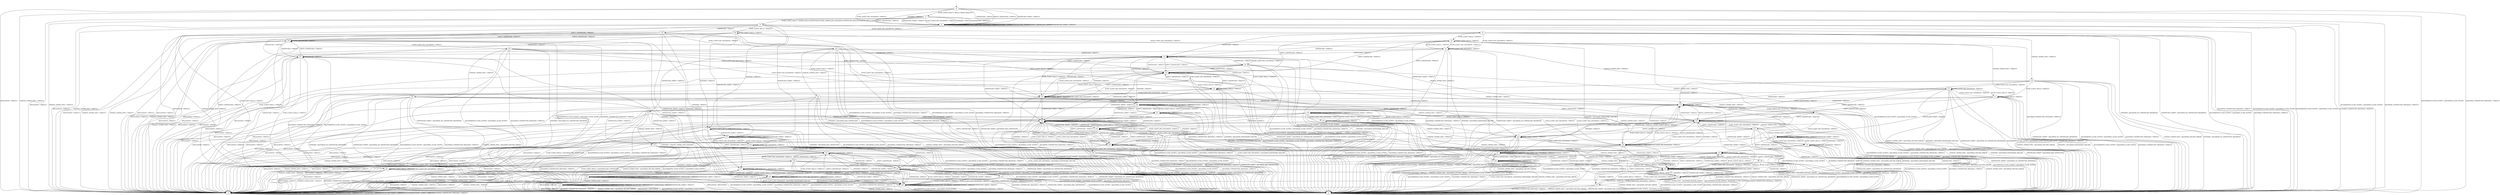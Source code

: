 digraph h9 {
s0 [label="s0"];
s1 [label="s1"];
s2 [label="s2"];
s3 [label="s3"];
s4 [label="s4"];
s5 [label="s5"];
s6 [label="s6"];
s7 [label="s7"];
s18 [label="s18"];
s19 [label="s19"];
s38 [label="s38"];
s59 [label="s59"];
s8 [label="s8"];
s9 [label="s9"];
s10 [label="s10"];
s15 [label="s15"];
s17 [label="s17"];
s20 [label="s20"];
s26 [label="s26"];
s27 [label="s27"];
s28 [label="s28"];
s29 [label="s29"];
s41 [label="s41"];
s42 [label="s42"];
s61 [label="s61"];
s11 [label="s11"];
s12 [label="s12"];
s13 [label="s13"];
s16 [label="s16"];
s21 [label="s21"];
s24 [label="s24"];
s30 [label="s30"];
s32 [label="s32"];
s33 [label="s33"];
s34 [label="s34"];
s39 [label="s39"];
s45 [label="s45"];
s46 [label="s46"];
s48 [label="s48"];
s49 [label="s49"];
s52 [label="s52"];
s64 [label="s64"];
s14 [label="s14"];
s22 [label="s22"];
s25 [label="s25"];
s31 [label="s31"];
s35 [label="s35"];
s36 [label="s36"];
s40 [label="s40"];
s43 [label="s43"];
s47 [label="s47"];
s51 [label="s51"];
s53 [label="s53"];
s54 [label="s54"];
s60 [label="s60"];
s23 [label="s23"];
s37 [label="s37"];
s44 [label="s44"];
s50 [label="s50"];
s55 [label="s55"];
s56 [label="s56"];
s62 [label="s62"];
s63 [label="s63"];
s57 [label="s57"];
s58 [label="s58"];
s0 -> s1 [label="ECDH_CLIENT_HELLO / HELLO_VERIFY_REQUEST+"];
s0 -> s2 [label="ECDH_CLIENT_KEY_EXCHANGE / TIMEOUT"];
s0 -> s3 [label="CHANGE_CIPHER_SPEC / TIMEOUT"];
s0 -> s2 [label="FINISHED / TIMEOUT"];
s0 -> s3 [label="APPLICATION / TIMEOUT"];
s0 -> s2 [label="CERTIFICATE / TIMEOUT"];
s0 -> s2 [label="EMPTY_CERTIFICATE / TIMEOUT"];
s0 -> s2 [label="CERTIFICATE_VERIFY / TIMEOUT"];
s0 -> s4 [label="Alert(WARNING,CLOSE_NOTIFY) / Alert(FATAL,CLOSE_NOTIFY)"];
s0 -> s4 [label="Alert(FATAL,UNEXPECTED_MESSAGE) / TIMEOUT"];
s1 -> s5 [label="ECDH_CLIENT_HELLO / SERVER_HELLO,CERTIFICATE,ECDHE_SERVER_KEY_EXCHANGE,CERTIFICATE_REQUEST,SERVER_HELLO_DONE"];
s1 -> s2 [label="ECDH_CLIENT_KEY_EXCHANGE / TIMEOUT"];
s1 -> s3 [label="CHANGE_CIPHER_SPEC / TIMEOUT"];
s1 -> s2 [label="FINISHED / TIMEOUT"];
s1 -> s3 [label="APPLICATION / TIMEOUT"];
s1 -> s2 [label="CERTIFICATE / TIMEOUT"];
s1 -> s2 [label="EMPTY_CERTIFICATE / TIMEOUT"];
s1 -> s2 [label="CERTIFICATE_VERIFY / TIMEOUT"];
s1 -> s4 [label="Alert(WARNING,CLOSE_NOTIFY) / Alert(FATAL,CLOSE_NOTIFY)"];
s1 -> s4 [label="Alert(FATAL,UNEXPECTED_MESSAGE) / TIMEOUT"];
s2 -> s2 [label="ECDH_CLIENT_HELLO / TIMEOUT"];
s2 -> s2 [label="ECDH_CLIENT_KEY_EXCHANGE / TIMEOUT"];
s2 -> s3 [label="CHANGE_CIPHER_SPEC / TIMEOUT"];
s2 -> s2 [label="FINISHED / TIMEOUT"];
s2 -> s3 [label="APPLICATION / TIMEOUT"];
s2 -> s2 [label="CERTIFICATE / TIMEOUT"];
s2 -> s2 [label="EMPTY_CERTIFICATE / TIMEOUT"];
s2 -> s2 [label="CERTIFICATE_VERIFY / TIMEOUT"];
s2 -> s4 [label="Alert(WARNING,CLOSE_NOTIFY) / Alert(FATAL,CLOSE_NOTIFY)"];
s2 -> s4 [label="Alert(FATAL,UNEXPECTED_MESSAGE) / TIMEOUT"];
s3 -> s3 [label="ECDH_CLIENT_HELLO / TIMEOUT"];
s3 -> s3 [label="ECDH_CLIENT_KEY_EXCHANGE / TIMEOUT"];
s3 -> s3 [label="CHANGE_CIPHER_SPEC / TIMEOUT"];
s3 -> s3 [label="FINISHED / TIMEOUT"];
s3 -> s3 [label="APPLICATION / TIMEOUT"];
s3 -> s3 [label="CERTIFICATE / TIMEOUT"];
s3 -> s3 [label="EMPTY_CERTIFICATE / TIMEOUT"];
s3 -> s3 [label="CERTIFICATE_VERIFY / TIMEOUT"];
s3 -> s3 [label="Alert(WARNING,CLOSE_NOTIFY) / TIMEOUT"];
s3 -> s3 [label="Alert(FATAL,UNEXPECTED_MESSAGE) / TIMEOUT"];
s4 -> s4 [label="ECDH_CLIENT_HELLO / SOCKET_CLOSED"];
s4 -> s4 [label="ECDH_CLIENT_KEY_EXCHANGE / SOCKET_CLOSED"];
s4 -> s4 [label="CHANGE_CIPHER_SPEC / SOCKET_CLOSED"];
s4 -> s4 [label="FINISHED / SOCKET_CLOSED"];
s4 -> s4 [label="APPLICATION / SOCKET_CLOSED"];
s4 -> s4 [label="CERTIFICATE / SOCKET_CLOSED"];
s4 -> s4 [label="EMPTY_CERTIFICATE / SOCKET_CLOSED"];
s4 -> s4 [label="CERTIFICATE_VERIFY / SOCKET_CLOSED"];
s4 -> s4 [label="Alert(WARNING,CLOSE_NOTIFY) / SOCKET_CLOSED"];
s4 -> s4 [label="Alert(FATAL,UNEXPECTED_MESSAGE) / SOCKET_CLOSED"];
s5 -> s59 [label="ECDH_CLIENT_HELLO / TIMEOUT"];
s5 -> s6 [label="ECDH_CLIENT_KEY_EXCHANGE / TIMEOUT"];
s5 -> s3 [label="CHANGE_CIPHER_SPEC / TIMEOUT"];
s5 -> s7 [label="FINISHED / TIMEOUT"];
s5 -> s3 [label="APPLICATION / TIMEOUT"];
s5 -> s18 [label="CERTIFICATE / TIMEOUT"];
s5 -> s38 [label="EMPTY_CERTIFICATE / TIMEOUT"];
s5 -> s19 [label="CERTIFICATE_VERIFY / TIMEOUT"];
s5 -> s4 [label="Alert(WARNING,CLOSE_NOTIFY) / Alert(FATAL,CLOSE_NOTIFY)"];
s5 -> s4 [label="Alert(FATAL,UNEXPECTED_MESSAGE) / TIMEOUT"];
s6 -> s8 [label="ECDH_CLIENT_HELLO / TIMEOUT"];
s6 -> s9 [label="ECDH_CLIENT_KEY_EXCHANGE / TIMEOUT"];
s6 -> s10 [label="CHANGE_CIPHER_SPEC / TIMEOUT"];
s6 -> s4 [label="FINISHED / Alert(FATAL,NO_CERTIFICATE_RESERVED)"];
s6 -> s3 [label="APPLICATION / TIMEOUT"];
s6 -> s15 [label="CERTIFICATE / TIMEOUT"];
s6 -> s20 [label="EMPTY_CERTIFICATE / TIMEOUT"];
s6 -> s4 [label="CERTIFICATE_VERIFY / Alert(FATAL,NO_CERTIFICATE_RESERVED)"];
s6 -> s4 [label="Alert(WARNING,CLOSE_NOTIFY) / Alert(FATAL,CLOSE_NOTIFY)"];
s6 -> s4 [label="Alert(FATAL,UNEXPECTED_MESSAGE) / TIMEOUT"];
s7 -> s7 [label="ECDH_CLIENT_HELLO / TIMEOUT"];
s7 -> s4 [label="ECDH_CLIENT_KEY_EXCHANGE / Alert(FATAL,HANDSHAKE_FAILURE)"];
s7 -> s3 [label="CHANGE_CIPHER_SPEC / TIMEOUT"];
s7 -> s7 [label="FINISHED / TIMEOUT"];
s7 -> s3 [label="APPLICATION / TIMEOUT"];
s7 -> s17 [label="CERTIFICATE / TIMEOUT"];
s7 -> s17 [label="EMPTY_CERTIFICATE / TIMEOUT"];
s7 -> s19 [label="CERTIFICATE_VERIFY / TIMEOUT"];
s7 -> s4 [label="Alert(WARNING,CLOSE_NOTIFY) / Alert(FATAL,CLOSE_NOTIFY)"];
s7 -> s4 [label="Alert(FATAL,UNEXPECTED_MESSAGE) / TIMEOUT"];
s18 -> s61 [label="ECDH_CLIENT_HELLO / TIMEOUT"];
s18 -> s26 [label="ECDH_CLIENT_KEY_EXCHANGE / TIMEOUT"];
s18 -> s3 [label="CHANGE_CIPHER_SPEC / TIMEOUT"];
s18 -> s49 [label="FINISHED / TIMEOUT"];
s18 -> s3 [label="APPLICATION / TIMEOUT"];
s18 -> s27 [label="CERTIFICATE / TIMEOUT"];
s18 -> s38 [label="EMPTY_CERTIFICATE / TIMEOUT"];
s18 -> s64 [label="CERTIFICATE_VERIFY / TIMEOUT"];
s18 -> s4 [label="Alert(WARNING,CLOSE_NOTIFY) / Alert(FATAL,CLOSE_NOTIFY)"];
s18 -> s4 [label="Alert(FATAL,UNEXPECTED_MESSAGE) / TIMEOUT"];
s19 -> s19 [label="ECDH_CLIENT_HELLO / TIMEOUT"];
s19 -> s28 [label="ECDH_CLIENT_KEY_EXCHANGE / TIMEOUT"];
s19 -> s3 [label="CHANGE_CIPHER_SPEC / TIMEOUT"];
s19 -> s19 [label="FINISHED / TIMEOUT"];
s19 -> s3 [label="APPLICATION / TIMEOUT"];
s19 -> s29 [label="CERTIFICATE / TIMEOUT"];
s19 -> s41 [label="EMPTY_CERTIFICATE / TIMEOUT"];
s19 -> s19 [label="CERTIFICATE_VERIFY / TIMEOUT"];
s19 -> s4 [label="Alert(WARNING,CLOSE_NOTIFY) / Alert(FATAL,CLOSE_NOTIFY)"];
s19 -> s4 [label="Alert(FATAL,UNEXPECTED_MESSAGE) / TIMEOUT"];
s38 -> s61 [label="ECDH_CLIENT_HELLO / TIMEOUT"];
s38 -> s42 [label="ECDH_CLIENT_KEY_EXCHANGE / TIMEOUT"];
s38 -> s3 [label="CHANGE_CIPHER_SPEC / TIMEOUT"];
s38 -> s49 [label="FINISHED / TIMEOUT"];
s38 -> s3 [label="APPLICATION / TIMEOUT"];
s38 -> s27 [label="CERTIFICATE / TIMEOUT"];
s38 -> s38 [label="EMPTY_CERTIFICATE / TIMEOUT"];
s38 -> s64 [label="CERTIFICATE_VERIFY / TIMEOUT"];
s38 -> s4 [label="Alert(WARNING,CLOSE_NOTIFY) / Alert(FATAL,CLOSE_NOTIFY)"];
s38 -> s4 [label="Alert(FATAL,UNEXPECTED_MESSAGE) / TIMEOUT"];
s59 -> s59 [label="ECDH_CLIENT_HELLO / TIMEOUT"];
s59 -> s9 [label="ECDH_CLIENT_KEY_EXCHANGE / TIMEOUT"];
s59 -> s3 [label="CHANGE_CIPHER_SPEC / TIMEOUT"];
s59 -> s7 [label="FINISHED / TIMEOUT"];
s59 -> s3 [label="APPLICATION / TIMEOUT"];
s59 -> s27 [label="CERTIFICATE / TIMEOUT"];
s59 -> s38 [label="EMPTY_CERTIFICATE / TIMEOUT"];
s59 -> s19 [label="CERTIFICATE_VERIFY / TIMEOUT"];
s59 -> s4 [label="Alert(WARNING,CLOSE_NOTIFY) / Alert(FATAL,CLOSE_NOTIFY)"];
s59 -> s4 [label="Alert(FATAL,UNEXPECTED_MESSAGE) / TIMEOUT"];
s8 -> s8 [label="ECDH_CLIENT_HELLO / TIMEOUT"];
s8 -> s9 [label="ECDH_CLIENT_KEY_EXCHANGE / TIMEOUT"];
s8 -> s11 [label="CHANGE_CIPHER_SPEC / TIMEOUT"];
s8 -> s4 [label="FINISHED / Alert(FATAL,HANDSHAKE_FAILURE)"];
s8 -> s3 [label="APPLICATION / TIMEOUT"];
s8 -> s15 [label="CERTIFICATE / TIMEOUT"];
s8 -> s20 [label="EMPTY_CERTIFICATE / TIMEOUT"];
s8 -> s39 [label="CERTIFICATE_VERIFY / TIMEOUT"];
s8 -> s4 [label="Alert(WARNING,CLOSE_NOTIFY) / Alert(FATAL,CLOSE_NOTIFY)"];
s8 -> s4 [label="Alert(FATAL,UNEXPECTED_MESSAGE) / TIMEOUT"];
s9 -> s8 [label="ECDH_CLIENT_HELLO / TIMEOUT"];
s9 -> s9 [label="ECDH_CLIENT_KEY_EXCHANGE / TIMEOUT"];
s9 -> s12 [label="CHANGE_CIPHER_SPEC / TIMEOUT"];
s9 -> s4 [label="FINISHED / Alert(FATAL,HANDSHAKE_FAILURE)"];
s9 -> s3 [label="APPLICATION / TIMEOUT"];
s9 -> s15 [label="CERTIFICATE / TIMEOUT"];
s9 -> s20 [label="EMPTY_CERTIFICATE / TIMEOUT"];
s9 -> s4 [label="CERTIFICATE_VERIFY / Alert(FATAL,NO_CERTIFICATE_RESERVED)"];
s9 -> s4 [label="Alert(WARNING,CLOSE_NOTIFY) / Alert(FATAL,CLOSE_NOTIFY)"];
s9 -> s4 [label="Alert(FATAL,UNEXPECTED_MESSAGE) / TIMEOUT"];
s10 -> s11 [label="ECDH_CLIENT_HELLO / TIMEOUT"];
s10 -> s12 [label="ECDH_CLIENT_KEY_EXCHANGE / TIMEOUT"];
s10 -> s4 [label="CHANGE_CIPHER_SPEC / Alert(FATAL,DECODE_ERROR)"];
s10 -> s4 [label="FINISHED / Alert(FATAL,NO_CERTIFICATE_RESERVED)"];
s10 -> s3 [label="APPLICATION / TIMEOUT"];
s10 -> s13 [label="CERTIFICATE / TIMEOUT"];
s10 -> s21 [label="EMPTY_CERTIFICATE / TIMEOUT"];
s10 -> s4 [label="CERTIFICATE_VERIFY / Alert(FATAL,NO_CERTIFICATE_RESERVED)"];
s10 -> s4 [label="Alert(WARNING,CLOSE_NOTIFY) / Alert(FATAL,CLOSE_NOTIFY)"];
s10 -> s4 [label="Alert(FATAL,UNEXPECTED_MESSAGE) / TIMEOUT"];
s15 -> s24 [label="ECDH_CLIENT_HELLO / TIMEOUT"];
s15 -> s16 [label="ECDH_CLIENT_KEY_EXCHANGE / TIMEOUT"];
s15 -> s13 [label="CHANGE_CIPHER_SPEC / TIMEOUT"];
s15 -> s48 [label="FINISHED / TIMEOUT"];
s15 -> s3 [label="APPLICATION / TIMEOUT"];
s15 -> s15 [label="CERTIFICATE / TIMEOUT"];
s15 -> s20 [label="EMPTY_CERTIFICATE / TIMEOUT"];
s15 -> s52 [label="CERTIFICATE_VERIFY / TIMEOUT"];
s15 -> s4 [label="Alert(WARNING,CLOSE_NOTIFY) / Alert(FATAL,CLOSE_NOTIFY)"];
s15 -> s4 [label="Alert(FATAL,UNEXPECTED_MESSAGE) / TIMEOUT"];
s17 -> s49 [label="ECDH_CLIENT_HELLO / TIMEOUT"];
s17 -> s4 [label="ECDH_CLIENT_KEY_EXCHANGE / Alert(FATAL,HANDSHAKE_FAILURE)"];
s17 -> s3 [label="CHANGE_CIPHER_SPEC / TIMEOUT"];
s17 -> s49 [label="FINISHED / TIMEOUT"];
s17 -> s3 [label="APPLICATION / TIMEOUT"];
s17 -> s17 [label="CERTIFICATE / TIMEOUT"];
s17 -> s17 [label="EMPTY_CERTIFICATE / TIMEOUT"];
s17 -> s64 [label="CERTIFICATE_VERIFY / TIMEOUT"];
s17 -> s4 [label="Alert(WARNING,CLOSE_NOTIFY) / Alert(FATAL,CLOSE_NOTIFY)"];
s17 -> s4 [label="Alert(FATAL,UNEXPECTED_MESSAGE) / TIMEOUT"];
s20 -> s24 [label="ECDH_CLIENT_HELLO / TIMEOUT"];
s20 -> s30 [label="ECDH_CLIENT_KEY_EXCHANGE / TIMEOUT"];
s20 -> s21 [label="CHANGE_CIPHER_SPEC / TIMEOUT"];
s20 -> s48 [label="FINISHED / TIMEOUT"];
s20 -> s3 [label="APPLICATION / TIMEOUT"];
s20 -> s15 [label="CERTIFICATE / TIMEOUT"];
s20 -> s20 [label="EMPTY_CERTIFICATE / TIMEOUT"];
s20 -> s52 [label="CERTIFICATE_VERIFY / TIMEOUT"];
s20 -> s4 [label="Alert(WARNING,CLOSE_NOTIFY) / Alert(FATAL,CLOSE_NOTIFY)"];
s20 -> s4 [label="Alert(FATAL,UNEXPECTED_MESSAGE) / TIMEOUT"];
s26 -> s25 [label="ECDH_CLIENT_HELLO / TIMEOUT"];
s26 -> s24 [label="ECDH_CLIENT_KEY_EXCHANGE / TIMEOUT"];
s26 -> s32 [label="CHANGE_CIPHER_SPEC / TIMEOUT"];
s26 -> s4 [label="FINISHED / Alert(FATAL,BAD_CERTIFICATE)"];
s26 -> s3 [label="APPLICATION / TIMEOUT"];
s26 -> s15 [label="CERTIFICATE / TIMEOUT"];
s26 -> s20 [label="EMPTY_CERTIFICATE / TIMEOUT"];
s26 -> s33 [label="CERTIFICATE_VERIFY / TIMEOUT"];
s26 -> s4 [label="Alert(WARNING,CLOSE_NOTIFY) / Alert(FATAL,CLOSE_NOTIFY)"];
s26 -> s4 [label="Alert(FATAL,UNEXPECTED_MESSAGE) / TIMEOUT"];
s27 -> s61 [label="ECDH_CLIENT_HELLO / TIMEOUT"];
s27 -> s16 [label="ECDH_CLIENT_KEY_EXCHANGE / TIMEOUT"];
s27 -> s3 [label="CHANGE_CIPHER_SPEC / TIMEOUT"];
s27 -> s49 [label="FINISHED / TIMEOUT"];
s27 -> s3 [label="APPLICATION / TIMEOUT"];
s27 -> s27 [label="CERTIFICATE / TIMEOUT"];
s27 -> s38 [label="EMPTY_CERTIFICATE / TIMEOUT"];
s27 -> s64 [label="CERTIFICATE_VERIFY / TIMEOUT"];
s27 -> s4 [label="Alert(WARNING,CLOSE_NOTIFY) / Alert(FATAL,CLOSE_NOTIFY)"];
s27 -> s4 [label="Alert(FATAL,UNEXPECTED_MESSAGE) / TIMEOUT"];
s28 -> s19 [label="ECDH_CLIENT_HELLO / TIMEOUT"];
s28 -> s28 [label="ECDH_CLIENT_KEY_EXCHANGE / TIMEOUT"];
s28 -> s3 [label="CHANGE_CIPHER_SPEC / TIMEOUT"];
s28 -> s19 [label="FINISHED / TIMEOUT"];
s28 -> s3 [label="APPLICATION / TIMEOUT"];
s28 -> s29 [label="CERTIFICATE / TIMEOUT"];
s28 -> s41 [label="EMPTY_CERTIFICATE / TIMEOUT"];
s28 -> s4 [label="CERTIFICATE_VERIFY / Alert(FATAL,NO_CERTIFICATE_RESERVED)"];
s28 -> s4 [label="Alert(WARNING,CLOSE_NOTIFY) / Alert(FATAL,CLOSE_NOTIFY)"];
s28 -> s4 [label="Alert(FATAL,UNEXPECTED_MESSAGE) / TIMEOUT"];
s29 -> s64 [label="ECDH_CLIENT_HELLO / TIMEOUT"];
s29 -> s34 [label="ECDH_CLIENT_KEY_EXCHANGE / TIMEOUT"];
s29 -> s3 [label="CHANGE_CIPHER_SPEC / TIMEOUT"];
s29 -> s64 [label="FINISHED / TIMEOUT"];
s29 -> s3 [label="APPLICATION / TIMEOUT"];
s29 -> s29 [label="CERTIFICATE / TIMEOUT"];
s29 -> s41 [label="EMPTY_CERTIFICATE / TIMEOUT"];
s29 -> s64 [label="CERTIFICATE_VERIFY / TIMEOUT"];
s29 -> s4 [label="Alert(WARNING,CLOSE_NOTIFY) / Alert(FATAL,CLOSE_NOTIFY)"];
s29 -> s4 [label="Alert(FATAL,UNEXPECTED_MESSAGE) / TIMEOUT"];
s41 -> s64 [label="ECDH_CLIENT_HELLO / TIMEOUT"];
s41 -> s45 [label="ECDH_CLIENT_KEY_EXCHANGE / TIMEOUT"];
s41 -> s3 [label="CHANGE_CIPHER_SPEC / TIMEOUT"];
s41 -> s64 [label="FINISHED / TIMEOUT"];
s41 -> s3 [label="APPLICATION / TIMEOUT"];
s41 -> s29 [label="CERTIFICATE / TIMEOUT"];
s41 -> s41 [label="EMPTY_CERTIFICATE / TIMEOUT"];
s41 -> s64 [label="CERTIFICATE_VERIFY / TIMEOUT"];
s41 -> s4 [label="Alert(WARNING,CLOSE_NOTIFY) / Alert(FATAL,CLOSE_NOTIFY)"];
s41 -> s4 [label="Alert(FATAL,UNEXPECTED_MESSAGE) / TIMEOUT"];
s42 -> s25 [label="ECDH_CLIENT_HELLO / TIMEOUT"];
s42 -> s24 [label="ECDH_CLIENT_KEY_EXCHANGE / TIMEOUT"];
s42 -> s46 [label="CHANGE_CIPHER_SPEC / TIMEOUT"];
s42 -> s4 [label="FINISHED / Alert(FATAL,NO_CERTIFICATE_RESERVED)"];
s42 -> s3 [label="APPLICATION / TIMEOUT"];
s42 -> s15 [label="CERTIFICATE / TIMEOUT"];
s42 -> s20 [label="EMPTY_CERTIFICATE / TIMEOUT"];
s42 -> s4 [label="CERTIFICATE_VERIFY / Alert(FATAL,NO_CERTIFICATE_RESERVED)"];
s42 -> s4 [label="Alert(WARNING,CLOSE_NOTIFY) / Alert(FATAL,CLOSE_NOTIFY)"];
s42 -> s4 [label="Alert(FATAL,UNEXPECTED_MESSAGE) / TIMEOUT"];
s61 -> s61 [label="ECDH_CLIENT_HELLO / TIMEOUT"];
s61 -> s61 [label="ECDH_CLIENT_KEY_EXCHANGE / TIMEOUT"];
s61 -> s3 [label="CHANGE_CIPHER_SPEC / TIMEOUT"];
s61 -> s49 [label="FINISHED / TIMEOUT"];
s61 -> s3 [label="APPLICATION / TIMEOUT"];
s61 -> s27 [label="CERTIFICATE / TIMEOUT"];
s61 -> s38 [label="EMPTY_CERTIFICATE / TIMEOUT"];
s61 -> s64 [label="CERTIFICATE_VERIFY / TIMEOUT"];
s61 -> s4 [label="Alert(WARNING,CLOSE_NOTIFY) / Alert(FATAL,CLOSE_NOTIFY)"];
s61 -> s4 [label="Alert(FATAL,UNEXPECTED_MESSAGE) / TIMEOUT"];
s11 -> s11 [label="ECDH_CLIENT_HELLO / TIMEOUT"];
s11 -> s12 [label="ECDH_CLIENT_KEY_EXCHANGE / TIMEOUT"];
s11 -> s4 [label="CHANGE_CIPHER_SPEC / Alert(FATAL,DECODE_ERROR)"];
s11 -> s4 [label="FINISHED / Alert(FATAL,HANDSHAKE_FAILURE)"];
s11 -> s3 [label="APPLICATION / TIMEOUT"];
s11 -> s13 [label="CERTIFICATE / TIMEOUT"];
s11 -> s21 [label="EMPTY_CERTIFICATE / TIMEOUT"];
s11 -> s40 [label="CERTIFICATE_VERIFY / TIMEOUT"];
s11 -> s4 [label="Alert(WARNING,CLOSE_NOTIFY) / Alert(FATAL,CLOSE_NOTIFY)"];
s11 -> s4 [label="Alert(FATAL,UNEXPECTED_MESSAGE) / TIMEOUT"];
s12 -> s11 [label="ECDH_CLIENT_HELLO / TIMEOUT"];
s12 -> s12 [label="ECDH_CLIENT_KEY_EXCHANGE / TIMEOUT"];
s12 -> s4 [label="CHANGE_CIPHER_SPEC / Alert(FATAL,DECODE_ERROR)"];
s12 -> s4 [label="FINISHED / Alert(FATAL,HANDSHAKE_FAILURE)"];
s12 -> s3 [label="APPLICATION / TIMEOUT"];
s12 -> s13 [label="CERTIFICATE / TIMEOUT"];
s12 -> s21 [label="EMPTY_CERTIFICATE / TIMEOUT"];
s12 -> s4 [label="CERTIFICATE_VERIFY / Alert(FATAL,NO_CERTIFICATE_RESERVED)"];
s12 -> s4 [label="Alert(WARNING,CLOSE_NOTIFY) / Alert(FATAL,CLOSE_NOTIFY)"];
s12 -> s4 [label="Alert(FATAL,UNEXPECTED_MESSAGE) / TIMEOUT"];
s13 -> s22 [label="ECDH_CLIENT_HELLO / TIMEOUT"];
s13 -> s14 [label="ECDH_CLIENT_KEY_EXCHANGE / TIMEOUT"];
s13 -> s4 [label="CHANGE_CIPHER_SPEC / Alert(FATAL,DECODE_ERROR)"];
s13 -> s47 [label="FINISHED / TIMEOUT"];
s13 -> s3 [label="APPLICATION / TIMEOUT"];
s13 -> s13 [label="CERTIFICATE / TIMEOUT"];
s13 -> s21 [label="EMPTY_CERTIFICATE / TIMEOUT"];
s13 -> s60 [label="CERTIFICATE_VERIFY / TIMEOUT"];
s13 -> s4 [label="Alert(WARNING,CLOSE_NOTIFY) / Alert(FATAL,CLOSE_NOTIFY)"];
s13 -> s4 [label="Alert(FATAL,UNEXPECTED_MESSAGE) / TIMEOUT"];
s16 -> s25 [label="ECDH_CLIENT_HELLO / TIMEOUT"];
s16 -> s24 [label="ECDH_CLIENT_KEY_EXCHANGE / TIMEOUT"];
s16 -> s14 [label="CHANGE_CIPHER_SPEC / TIMEOUT"];
s16 -> s4 [label="FINISHED / Alert(FATAL,HANDSHAKE_FAILURE)"];
s16 -> s3 [label="APPLICATION / TIMEOUT"];
s16 -> s15 [label="CERTIFICATE / TIMEOUT"];
s16 -> s20 [label="EMPTY_CERTIFICATE / TIMEOUT"];
s16 -> s4 [label="CERTIFICATE_VERIFY / Alert(FATAL,BAD_CERTIFICATE)"];
s16 -> s4 [label="Alert(WARNING,CLOSE_NOTIFY) / Alert(FATAL,CLOSE_NOTIFY)"];
s16 -> s4 [label="Alert(FATAL,UNEXPECTED_MESSAGE) / TIMEOUT"];
s21 -> s22 [label="ECDH_CLIENT_HELLO / TIMEOUT"];
s21 -> s31 [label="ECDH_CLIENT_KEY_EXCHANGE / TIMEOUT"];
s21 -> s4 [label="CHANGE_CIPHER_SPEC / Alert(FATAL,DECODE_ERROR)"];
s21 -> s47 [label="FINISHED / TIMEOUT"];
s21 -> s3 [label="APPLICATION / TIMEOUT"];
s21 -> s13 [label="CERTIFICATE / TIMEOUT"];
s21 -> s21 [label="EMPTY_CERTIFICATE / TIMEOUT"];
s21 -> s60 [label="CERTIFICATE_VERIFY / TIMEOUT"];
s21 -> s4 [label="Alert(WARNING,CLOSE_NOTIFY) / Alert(FATAL,CLOSE_NOTIFY)"];
s21 -> s4 [label="Alert(FATAL,UNEXPECTED_MESSAGE) / TIMEOUT"];
s24 -> s24 [label="ECDH_CLIENT_HELLO / TIMEOUT"];
s24 -> s24 [label="ECDH_CLIENT_KEY_EXCHANGE / TIMEOUT"];
s24 -> s22 [label="CHANGE_CIPHER_SPEC / TIMEOUT"];
s24 -> s48 [label="FINISHED / TIMEOUT"];
s24 -> s3 [label="APPLICATION / TIMEOUT"];
s24 -> s15 [label="CERTIFICATE / TIMEOUT"];
s24 -> s20 [label="EMPTY_CERTIFICATE / TIMEOUT"];
s24 -> s52 [label="CERTIFICATE_VERIFY / TIMEOUT"];
s24 -> s4 [label="Alert(WARNING,CLOSE_NOTIFY) / Alert(FATAL,CLOSE_NOTIFY)"];
s24 -> s4 [label="Alert(FATAL,UNEXPECTED_MESSAGE) / TIMEOUT"];
s30 -> s25 [label="ECDH_CLIENT_HELLO / TIMEOUT"];
s30 -> s24 [label="ECDH_CLIENT_KEY_EXCHANGE / TIMEOUT"];
s30 -> s31 [label="CHANGE_CIPHER_SPEC / TIMEOUT"];
s30 -> s4 [label="FINISHED / Alert(FATAL,HANDSHAKE_FAILURE)"];
s30 -> s3 [label="APPLICATION / TIMEOUT"];
s30 -> s15 [label="CERTIFICATE / TIMEOUT"];
s30 -> s20 [label="EMPTY_CERTIFICATE / TIMEOUT"];
s30 -> s4 [label="CERTIFICATE_VERIFY / Alert(FATAL,NO_CERTIFICATE_RESERVED)"];
s30 -> s4 [label="Alert(WARNING,CLOSE_NOTIFY) / Alert(FATAL,CLOSE_NOTIFY)"];
s30 -> s4 [label="Alert(FATAL,UNEXPECTED_MESSAGE) / TIMEOUT"];
s32 -> s23 [label="ECDH_CLIENT_HELLO / TIMEOUT"];
s32 -> s22 [label="ECDH_CLIENT_KEY_EXCHANGE / TIMEOUT"];
s32 -> s4 [label="CHANGE_CIPHER_SPEC / Alert(FATAL,DECODE_ERROR)"];
s32 -> s4 [label="FINISHED / Alert(FATAL,BAD_CERTIFICATE)"];
s32 -> s3 [label="APPLICATION / TIMEOUT"];
s32 -> s13 [label="CERTIFICATE / TIMEOUT"];
s32 -> s21 [label="EMPTY_CERTIFICATE / TIMEOUT"];
s32 -> s35 [label="CERTIFICATE_VERIFY / TIMEOUT"];
s32 -> s4 [label="Alert(WARNING,CLOSE_NOTIFY) / Alert(FATAL,CLOSE_NOTIFY)"];
s32 -> s4 [label="Alert(FATAL,UNEXPECTED_MESSAGE) / TIMEOUT"];
s33 -> s4 [label="ECDH_CLIENT_HELLO / Alert(FATAL,BAD_CERTIFICATE)"];
s33 -> s52 [label="ECDH_CLIENT_KEY_EXCHANGE / TIMEOUT"];
s33 -> s35 [label="CHANGE_CIPHER_SPEC / TIMEOUT"];
s33 -> s36 [label="FINISHED / CHANGE_CIPHER_SPEC,FINISHED"];
s33 -> s3 [label="APPLICATION / TIMEOUT"];
s33 -> s53 [label="CERTIFICATE / TIMEOUT"];
s33 -> s54 [label="EMPTY_CERTIFICATE / TIMEOUT"];
s33 -> s52 [label="CERTIFICATE_VERIFY / TIMEOUT"];
s33 -> s4 [label="Alert(WARNING,CLOSE_NOTIFY) / Alert(FATAL,CLOSE_NOTIFY)"];
s33 -> s4 [label="Alert(FATAL,UNEXPECTED_MESSAGE) / TIMEOUT"];
s34 -> s64 [label="ECDH_CLIENT_HELLO / TIMEOUT"];
s34 -> s64 [label="ECDH_CLIENT_KEY_EXCHANGE / TIMEOUT"];
s34 -> s3 [label="CHANGE_CIPHER_SPEC / TIMEOUT"];
s34 -> s64 [label="FINISHED / TIMEOUT"];
s34 -> s3 [label="APPLICATION / TIMEOUT"];
s34 -> s29 [label="CERTIFICATE / TIMEOUT"];
s34 -> s41 [label="EMPTY_CERTIFICATE / TIMEOUT"];
s34 -> s4 [label="CERTIFICATE_VERIFY / Alert(FATAL,BAD_CERTIFICATE)"];
s34 -> s4 [label="Alert(WARNING,CLOSE_NOTIFY) / Alert(FATAL,CLOSE_NOTIFY)"];
s34 -> s4 [label="Alert(FATAL,UNEXPECTED_MESSAGE) / TIMEOUT"];
s39 -> s39 [label="ECDH_CLIENT_HELLO / TIMEOUT"];
s39 -> s43 [label="ECDH_CLIENT_KEY_EXCHANGE / TIMEOUT"];
s39 -> s40 [label="CHANGE_CIPHER_SPEC / TIMEOUT"];
s39 -> s39 [label="FINISHED / TIMEOUT"];
s39 -> s3 [label="APPLICATION / TIMEOUT"];
s39 -> s53 [label="CERTIFICATE / TIMEOUT"];
s39 -> s54 [label="EMPTY_CERTIFICATE / TIMEOUT"];
s39 -> s39 [label="CERTIFICATE_VERIFY / TIMEOUT"];
s39 -> s4 [label="Alert(WARNING,CLOSE_NOTIFY) / Alert(FATAL,CLOSE_NOTIFY)"];
s39 -> s4 [label="Alert(FATAL,UNEXPECTED_MESSAGE) / TIMEOUT"];
s45 -> s64 [label="ECDH_CLIENT_HELLO / TIMEOUT"];
s45 -> s64 [label="ECDH_CLIENT_KEY_EXCHANGE / TIMEOUT"];
s45 -> s3 [label="CHANGE_CIPHER_SPEC / TIMEOUT"];
s45 -> s64 [label="FINISHED / TIMEOUT"];
s45 -> s3 [label="APPLICATION / TIMEOUT"];
s45 -> s29 [label="CERTIFICATE / TIMEOUT"];
s45 -> s41 [label="EMPTY_CERTIFICATE / TIMEOUT"];
s45 -> s4 [label="CERTIFICATE_VERIFY / Alert(FATAL,NO_CERTIFICATE_RESERVED)"];
s45 -> s4 [label="Alert(WARNING,CLOSE_NOTIFY) / Alert(FATAL,CLOSE_NOTIFY)"];
s45 -> s4 [label="Alert(FATAL,UNEXPECTED_MESSAGE) / TIMEOUT"];
s46 -> s23 [label="ECDH_CLIENT_HELLO / TIMEOUT"];
s46 -> s22 [label="ECDH_CLIENT_KEY_EXCHANGE / TIMEOUT"];
s46 -> s4 [label="CHANGE_CIPHER_SPEC / Alert(FATAL,DECODE_ERROR)"];
s46 -> s4 [label="FINISHED / Alert(FATAL,NO_CERTIFICATE_RESERVED)"];
s46 -> s3 [label="APPLICATION / TIMEOUT"];
s46 -> s13 [label="CERTIFICATE / TIMEOUT"];
s46 -> s21 [label="EMPTY_CERTIFICATE / TIMEOUT"];
s46 -> s4 [label="CERTIFICATE_VERIFY / Alert(FATAL,NO_CERTIFICATE_RESERVED)"];
s46 -> s4 [label="Alert(WARNING,CLOSE_NOTIFY) / Alert(FATAL,CLOSE_NOTIFY)"];
s46 -> s4 [label="Alert(FATAL,UNEXPECTED_MESSAGE) / TIMEOUT"];
s48 -> s48 [label="ECDH_CLIENT_HELLO / TIMEOUT"];
s48 -> s48 [label="ECDH_CLIENT_KEY_EXCHANGE / TIMEOUT"];
s48 -> s47 [label="CHANGE_CIPHER_SPEC / TIMEOUT"];
s48 -> s48 [label="FINISHED / TIMEOUT"];
s48 -> s3 [label="APPLICATION / TIMEOUT"];
s48 -> s51 [label="CERTIFICATE / TIMEOUT"];
s48 -> s51 [label="EMPTY_CERTIFICATE / TIMEOUT"];
s48 -> s52 [label="CERTIFICATE_VERIFY / TIMEOUT"];
s48 -> s4 [label="Alert(WARNING,CLOSE_NOTIFY) / Alert(FATAL,CLOSE_NOTIFY)"];
s48 -> s4 [label="Alert(FATAL,UNEXPECTED_MESSAGE) / TIMEOUT"];
s49 -> s49 [label="ECDH_CLIENT_HELLO / TIMEOUT"];
s49 -> s49 [label="ECDH_CLIENT_KEY_EXCHANGE / TIMEOUT"];
s49 -> s3 [label="CHANGE_CIPHER_SPEC / TIMEOUT"];
s49 -> s49 [label="FINISHED / TIMEOUT"];
s49 -> s3 [label="APPLICATION / TIMEOUT"];
s49 -> s17 [label="CERTIFICATE / TIMEOUT"];
s49 -> s17 [label="EMPTY_CERTIFICATE / TIMEOUT"];
s49 -> s64 [label="CERTIFICATE_VERIFY / TIMEOUT"];
s49 -> s4 [label="Alert(WARNING,CLOSE_NOTIFY) / Alert(FATAL,CLOSE_NOTIFY)"];
s49 -> s4 [label="Alert(FATAL,UNEXPECTED_MESSAGE) / TIMEOUT"];
s52 -> s52 [label="ECDH_CLIENT_HELLO / TIMEOUT"];
s52 -> s52 [label="ECDH_CLIENT_KEY_EXCHANGE / TIMEOUT"];
s52 -> s60 [label="CHANGE_CIPHER_SPEC / TIMEOUT"];
s52 -> s52 [label="FINISHED / TIMEOUT"];
s52 -> s3 [label="APPLICATION / TIMEOUT"];
s52 -> s53 [label="CERTIFICATE / TIMEOUT"];
s52 -> s54 [label="EMPTY_CERTIFICATE / TIMEOUT"];
s52 -> s52 [label="CERTIFICATE_VERIFY / TIMEOUT"];
s52 -> s4 [label="Alert(WARNING,CLOSE_NOTIFY) / Alert(FATAL,CLOSE_NOTIFY)"];
s52 -> s4 [label="Alert(FATAL,UNEXPECTED_MESSAGE) / TIMEOUT"];
s64 -> s64 [label="ECDH_CLIENT_HELLO / TIMEOUT"];
s64 -> s64 [label="ECDH_CLIENT_KEY_EXCHANGE / TIMEOUT"];
s64 -> s3 [label="CHANGE_CIPHER_SPEC / TIMEOUT"];
s64 -> s64 [label="FINISHED / TIMEOUT"];
s64 -> s3 [label="APPLICATION / TIMEOUT"];
s64 -> s29 [label="CERTIFICATE / TIMEOUT"];
s64 -> s41 [label="EMPTY_CERTIFICATE / TIMEOUT"];
s64 -> s64 [label="CERTIFICATE_VERIFY / TIMEOUT"];
s64 -> s4 [label="Alert(WARNING,CLOSE_NOTIFY) / Alert(FATAL,CLOSE_NOTIFY)"];
s64 -> s4 [label="Alert(FATAL,UNEXPECTED_MESSAGE) / TIMEOUT"];
s14 -> s23 [label="ECDH_CLIENT_HELLO / TIMEOUT"];
s14 -> s22 [label="ECDH_CLIENT_KEY_EXCHANGE / TIMEOUT"];
s14 -> s4 [label="CHANGE_CIPHER_SPEC / Alert(FATAL,DECODE_ERROR)"];
s14 -> s4 [label="FINISHED / Alert(FATAL,HANDSHAKE_FAILURE)"];
s14 -> s3 [label="APPLICATION / TIMEOUT"];
s14 -> s13 [label="CERTIFICATE / TIMEOUT"];
s14 -> s21 [label="EMPTY_CERTIFICATE / TIMEOUT"];
s14 -> s4 [label="CERTIFICATE_VERIFY / Alert(FATAL,BAD_CERTIFICATE)"];
s14 -> s4 [label="Alert(WARNING,CLOSE_NOTIFY) / Alert(FATAL,CLOSE_NOTIFY)"];
s14 -> s4 [label="Alert(FATAL,UNEXPECTED_MESSAGE) / TIMEOUT"];
s22 -> s22 [label="ECDH_CLIENT_HELLO / TIMEOUT"];
s22 -> s22 [label="ECDH_CLIENT_KEY_EXCHANGE / TIMEOUT"];
s22 -> s4 [label="CHANGE_CIPHER_SPEC / Alert(FATAL,DECODE_ERROR)"];
s22 -> s47 [label="FINISHED / TIMEOUT"];
s22 -> s3 [label="APPLICATION / TIMEOUT"];
s22 -> s13 [label="CERTIFICATE / TIMEOUT"];
s22 -> s21 [label="EMPTY_CERTIFICATE / TIMEOUT"];
s22 -> s60 [label="CERTIFICATE_VERIFY / TIMEOUT"];
s22 -> s4 [label="Alert(WARNING,CLOSE_NOTIFY) / Alert(FATAL,CLOSE_NOTIFY)"];
s22 -> s4 [label="Alert(FATAL,UNEXPECTED_MESSAGE) / TIMEOUT"];
s25 -> s25 [label="ECDH_CLIENT_HELLO / TIMEOUT"];
s25 -> s24 [label="ECDH_CLIENT_KEY_EXCHANGE / TIMEOUT"];
s25 -> s23 [label="CHANGE_CIPHER_SPEC / TIMEOUT"];
s25 -> s4 [label="FINISHED / Alert(FATAL,HANDSHAKE_FAILURE)"];
s25 -> s3 [label="APPLICATION / TIMEOUT"];
s25 -> s15 [label="CERTIFICATE / TIMEOUT"];
s25 -> s20 [label="EMPTY_CERTIFICATE / TIMEOUT"];
s25 -> s52 [label="CERTIFICATE_VERIFY / TIMEOUT"];
s25 -> s4 [label="Alert(WARNING,CLOSE_NOTIFY) / Alert(FATAL,CLOSE_NOTIFY)"];
s25 -> s4 [label="Alert(FATAL,UNEXPECTED_MESSAGE) / TIMEOUT"];
s31 -> s23 [label="ECDH_CLIENT_HELLO / TIMEOUT"];
s31 -> s22 [label="ECDH_CLIENT_KEY_EXCHANGE / TIMEOUT"];
s31 -> s4 [label="CHANGE_CIPHER_SPEC / Alert(FATAL,DECODE_ERROR)"];
s31 -> s4 [label="FINISHED / Alert(FATAL,HANDSHAKE_FAILURE)"];
s31 -> s3 [label="APPLICATION / TIMEOUT"];
s31 -> s13 [label="CERTIFICATE / TIMEOUT"];
s31 -> s21 [label="EMPTY_CERTIFICATE / TIMEOUT"];
s31 -> s4 [label="CERTIFICATE_VERIFY / Alert(FATAL,NO_CERTIFICATE_RESERVED)"];
s31 -> s4 [label="Alert(WARNING,CLOSE_NOTIFY) / Alert(FATAL,CLOSE_NOTIFY)"];
s31 -> s4 [label="Alert(FATAL,UNEXPECTED_MESSAGE) / TIMEOUT"];
s35 -> s4 [label="ECDH_CLIENT_HELLO / Alert(FATAL,BAD_CERTIFICATE)"];
s35 -> s60 [label="ECDH_CLIENT_KEY_EXCHANGE / TIMEOUT"];
s35 -> s4 [label="CHANGE_CIPHER_SPEC / Alert(FATAL,DECODE_ERROR)"];
s35 -> s37 [label="FINISHED / CHANGE_CIPHER_SPEC,FINISHED"];
s35 -> s3 [label="APPLICATION / TIMEOUT"];
s35 -> s62 [label="CERTIFICATE / TIMEOUT"];
s35 -> s63 [label="EMPTY_CERTIFICATE / TIMEOUT"];
s35 -> s60 [label="CERTIFICATE_VERIFY / TIMEOUT"];
s35 -> s4 [label="Alert(WARNING,CLOSE_NOTIFY) / Alert(FATAL,CLOSE_NOTIFY)"];
s35 -> s4 [label="Alert(FATAL,UNEXPECTED_MESSAGE) / TIMEOUT"];
s36 -> s36 [label="ECDH_CLIENT_HELLO / TIMEOUT"];
s36 -> s36 [label="ECDH_CLIENT_KEY_EXCHANGE / TIMEOUT"];
s36 -> s37 [label="CHANGE_CIPHER_SPEC / TIMEOUT"];
s36 -> s36 [label="FINISHED / TIMEOUT"];
s36 -> s4 [label="APPLICATION / APPLICATION"];
s36 -> s36 [label="CERTIFICATE / TIMEOUT"];
s36 -> s36 [label="EMPTY_CERTIFICATE / TIMEOUT"];
s36 -> s36 [label="CERTIFICATE_VERIFY / TIMEOUT"];
s36 -> s4 [label="Alert(WARNING,CLOSE_NOTIFY) / Alert(FATAL,CLOSE_NOTIFY)"];
s36 -> s4 [label="Alert(FATAL,UNEXPECTED_MESSAGE) / TIMEOUT"];
s40 -> s40 [label="ECDH_CLIENT_HELLO / TIMEOUT"];
s40 -> s44 [label="ECDH_CLIENT_KEY_EXCHANGE / TIMEOUT"];
s40 -> s4 [label="CHANGE_CIPHER_SPEC / Alert(FATAL,DECODE_ERROR)"];
s40 -> s40 [label="FINISHED / TIMEOUT"];
s40 -> s3 [label="APPLICATION / TIMEOUT"];
s40 -> s62 [label="CERTIFICATE / TIMEOUT"];
s40 -> s63 [label="EMPTY_CERTIFICATE / TIMEOUT"];
s40 -> s40 [label="CERTIFICATE_VERIFY / TIMEOUT"];
s40 -> s4 [label="Alert(WARNING,CLOSE_NOTIFY) / Alert(FATAL,CLOSE_NOTIFY)"];
s40 -> s4 [label="Alert(FATAL,UNEXPECTED_MESSAGE) / TIMEOUT"];
s43 -> s39 [label="ECDH_CLIENT_HELLO / TIMEOUT"];
s43 -> s43 [label="ECDH_CLIENT_KEY_EXCHANGE / TIMEOUT"];
s43 -> s44 [label="CHANGE_CIPHER_SPEC / TIMEOUT"];
s43 -> s39 [label="FINISHED / TIMEOUT"];
s43 -> s3 [label="APPLICATION / TIMEOUT"];
s43 -> s53 [label="CERTIFICATE / TIMEOUT"];
s43 -> s54 [label="EMPTY_CERTIFICATE / TIMEOUT"];
s43 -> s4 [label="CERTIFICATE_VERIFY / Alert(FATAL,NO_CERTIFICATE_RESERVED)"];
s43 -> s4 [label="Alert(WARNING,CLOSE_NOTIFY) / Alert(FATAL,CLOSE_NOTIFY)"];
s43 -> s4 [label="Alert(FATAL,UNEXPECTED_MESSAGE) / TIMEOUT"];
s47 -> s47 [label="ECDH_CLIENT_HELLO / TIMEOUT"];
s47 -> s47 [label="ECDH_CLIENT_KEY_EXCHANGE / TIMEOUT"];
s47 -> s4 [label="CHANGE_CIPHER_SPEC / Alert(FATAL,DECODE_ERROR)"];
s47 -> s47 [label="FINISHED / TIMEOUT"];
s47 -> s3 [label="APPLICATION / TIMEOUT"];
s47 -> s50 [label="CERTIFICATE / TIMEOUT"];
s47 -> s50 [label="EMPTY_CERTIFICATE / TIMEOUT"];
s47 -> s60 [label="CERTIFICATE_VERIFY / TIMEOUT"];
s47 -> s4 [label="Alert(WARNING,CLOSE_NOTIFY) / Alert(FATAL,CLOSE_NOTIFY)"];
s47 -> s4 [label="Alert(FATAL,UNEXPECTED_MESSAGE) / TIMEOUT"];
s51 -> s48 [label="ECDH_CLIENT_HELLO / TIMEOUT"];
s51 -> s4 [label="ECDH_CLIENT_KEY_EXCHANGE / Alert(FATAL,HANDSHAKE_FAILURE)"];
s51 -> s50 [label="CHANGE_CIPHER_SPEC / TIMEOUT"];
s51 -> s48 [label="FINISHED / TIMEOUT"];
s51 -> s3 [label="APPLICATION / TIMEOUT"];
s51 -> s51 [label="CERTIFICATE / TIMEOUT"];
s51 -> s51 [label="EMPTY_CERTIFICATE / TIMEOUT"];
s51 -> s52 [label="CERTIFICATE_VERIFY / TIMEOUT"];
s51 -> s4 [label="Alert(WARNING,CLOSE_NOTIFY) / Alert(FATAL,CLOSE_NOTIFY)"];
s51 -> s4 [label="Alert(FATAL,UNEXPECTED_MESSAGE) / TIMEOUT"];
s53 -> s52 [label="ECDH_CLIENT_HELLO / TIMEOUT"];
s53 -> s55 [label="ECDH_CLIENT_KEY_EXCHANGE / TIMEOUT"];
s53 -> s62 [label="CHANGE_CIPHER_SPEC / TIMEOUT"];
s53 -> s52 [label="FINISHED / TIMEOUT"];
s53 -> s3 [label="APPLICATION / TIMEOUT"];
s53 -> s53 [label="CERTIFICATE / TIMEOUT"];
s53 -> s54 [label="EMPTY_CERTIFICATE / TIMEOUT"];
s53 -> s52 [label="CERTIFICATE_VERIFY / TIMEOUT"];
s53 -> s4 [label="Alert(WARNING,CLOSE_NOTIFY) / Alert(FATAL,CLOSE_NOTIFY)"];
s53 -> s4 [label="Alert(FATAL,UNEXPECTED_MESSAGE) / TIMEOUT"];
s54 -> s52 [label="ECDH_CLIENT_HELLO / TIMEOUT"];
s54 -> s56 [label="ECDH_CLIENT_KEY_EXCHANGE / TIMEOUT"];
s54 -> s63 [label="CHANGE_CIPHER_SPEC / TIMEOUT"];
s54 -> s52 [label="FINISHED / TIMEOUT"];
s54 -> s3 [label="APPLICATION / TIMEOUT"];
s54 -> s53 [label="CERTIFICATE / TIMEOUT"];
s54 -> s54 [label="EMPTY_CERTIFICATE / TIMEOUT"];
s54 -> s52 [label="CERTIFICATE_VERIFY / TIMEOUT"];
s54 -> s4 [label="Alert(WARNING,CLOSE_NOTIFY) / Alert(FATAL,CLOSE_NOTIFY)"];
s54 -> s4 [label="Alert(FATAL,UNEXPECTED_MESSAGE) / TIMEOUT"];
s60 -> s60 [label="ECDH_CLIENT_HELLO / TIMEOUT"];
s60 -> s60 [label="ECDH_CLIENT_KEY_EXCHANGE / TIMEOUT"];
s60 -> s4 [label="CHANGE_CIPHER_SPEC / Alert(FATAL,DECODE_ERROR)"];
s60 -> s60 [label="FINISHED / TIMEOUT"];
s60 -> s3 [label="APPLICATION / TIMEOUT"];
s60 -> s62 [label="CERTIFICATE / TIMEOUT"];
s60 -> s63 [label="EMPTY_CERTIFICATE / TIMEOUT"];
s60 -> s60 [label="CERTIFICATE_VERIFY / TIMEOUT"];
s60 -> s4 [label="Alert(WARNING,CLOSE_NOTIFY) / Alert(FATAL,CLOSE_NOTIFY)"];
s60 -> s4 [label="Alert(FATAL,UNEXPECTED_MESSAGE) / TIMEOUT"];
s23 -> s23 [label="ECDH_CLIENT_HELLO / TIMEOUT"];
s23 -> s22 [label="ECDH_CLIENT_KEY_EXCHANGE / TIMEOUT"];
s23 -> s4 [label="CHANGE_CIPHER_SPEC / Alert(FATAL,DECODE_ERROR)"];
s23 -> s4 [label="FINISHED / Alert(FATAL,HANDSHAKE_FAILURE)"];
s23 -> s3 [label="APPLICATION / TIMEOUT"];
s23 -> s13 [label="CERTIFICATE / TIMEOUT"];
s23 -> s21 [label="EMPTY_CERTIFICATE / TIMEOUT"];
s23 -> s60 [label="CERTIFICATE_VERIFY / TIMEOUT"];
s23 -> s4 [label="Alert(WARNING,CLOSE_NOTIFY) / Alert(FATAL,CLOSE_NOTIFY)"];
s23 -> s4 [label="Alert(FATAL,UNEXPECTED_MESSAGE) / TIMEOUT"];
s37 -> s37 [label="ECDH_CLIENT_HELLO / TIMEOUT"];
s37 -> s37 [label="ECDH_CLIENT_KEY_EXCHANGE / TIMEOUT"];
s37 -> s4 [label="CHANGE_CIPHER_SPEC / Alert(FATAL,DECODE_ERROR)"];
s37 -> s37 [label="FINISHED / TIMEOUT"];
s37 -> s4 [label="APPLICATION / APPLICATION"];
s37 -> s37 [label="CERTIFICATE / TIMEOUT"];
s37 -> s37 [label="EMPTY_CERTIFICATE / TIMEOUT"];
s37 -> s37 [label="CERTIFICATE_VERIFY / TIMEOUT"];
s37 -> s4 [label="Alert(WARNING,CLOSE_NOTIFY) / Alert(FATAL,CLOSE_NOTIFY)"];
s37 -> s4 [label="Alert(FATAL,UNEXPECTED_MESSAGE) / TIMEOUT"];
s44 -> s40 [label="ECDH_CLIENT_HELLO / TIMEOUT"];
s44 -> s44 [label="ECDH_CLIENT_KEY_EXCHANGE / TIMEOUT"];
s44 -> s4 [label="CHANGE_CIPHER_SPEC / Alert(FATAL,DECODE_ERROR)"];
s44 -> s40 [label="FINISHED / TIMEOUT"];
s44 -> s3 [label="APPLICATION / TIMEOUT"];
s44 -> s62 [label="CERTIFICATE / TIMEOUT"];
s44 -> s63 [label="EMPTY_CERTIFICATE / TIMEOUT"];
s44 -> s4 [label="CERTIFICATE_VERIFY / Alert(FATAL,NO_CERTIFICATE_RESERVED)"];
s44 -> s4 [label="Alert(WARNING,CLOSE_NOTIFY) / Alert(FATAL,CLOSE_NOTIFY)"];
s44 -> s4 [label="Alert(FATAL,UNEXPECTED_MESSAGE) / TIMEOUT"];
s50 -> s47 [label="ECDH_CLIENT_HELLO / TIMEOUT"];
s50 -> s4 [label="ECDH_CLIENT_KEY_EXCHANGE / Alert(FATAL,HANDSHAKE_FAILURE)"];
s50 -> s4 [label="CHANGE_CIPHER_SPEC / Alert(FATAL,DECODE_ERROR)"];
s50 -> s47 [label="FINISHED / TIMEOUT"];
s50 -> s3 [label="APPLICATION / TIMEOUT"];
s50 -> s50 [label="CERTIFICATE / TIMEOUT"];
s50 -> s50 [label="EMPTY_CERTIFICATE / TIMEOUT"];
s50 -> s60 [label="CERTIFICATE_VERIFY / TIMEOUT"];
s50 -> s4 [label="Alert(WARNING,CLOSE_NOTIFY) / Alert(FATAL,CLOSE_NOTIFY)"];
s50 -> s4 [label="Alert(FATAL,UNEXPECTED_MESSAGE) / TIMEOUT"];
s55 -> s52 [label="ECDH_CLIENT_HELLO / TIMEOUT"];
s55 -> s52 [label="ECDH_CLIENT_KEY_EXCHANGE / TIMEOUT"];
s55 -> s57 [label="CHANGE_CIPHER_SPEC / TIMEOUT"];
s55 -> s52 [label="FINISHED / TIMEOUT"];
s55 -> s3 [label="APPLICATION / TIMEOUT"];
s55 -> s53 [label="CERTIFICATE / TIMEOUT"];
s55 -> s54 [label="EMPTY_CERTIFICATE / TIMEOUT"];
s55 -> s4 [label="CERTIFICATE_VERIFY / Alert(FATAL,BAD_CERTIFICATE)"];
s55 -> s4 [label="Alert(WARNING,CLOSE_NOTIFY) / Alert(FATAL,CLOSE_NOTIFY)"];
s55 -> s4 [label="Alert(FATAL,UNEXPECTED_MESSAGE) / TIMEOUT"];
s56 -> s52 [label="ECDH_CLIENT_HELLO / TIMEOUT"];
s56 -> s52 [label="ECDH_CLIENT_KEY_EXCHANGE / TIMEOUT"];
s56 -> s58 [label="CHANGE_CIPHER_SPEC / TIMEOUT"];
s56 -> s52 [label="FINISHED / TIMEOUT"];
s56 -> s3 [label="APPLICATION / TIMEOUT"];
s56 -> s53 [label="CERTIFICATE / TIMEOUT"];
s56 -> s54 [label="EMPTY_CERTIFICATE / TIMEOUT"];
s56 -> s4 [label="CERTIFICATE_VERIFY / Alert(FATAL,NO_CERTIFICATE_RESERVED)"];
s56 -> s4 [label="Alert(WARNING,CLOSE_NOTIFY) / Alert(FATAL,CLOSE_NOTIFY)"];
s56 -> s4 [label="Alert(FATAL,UNEXPECTED_MESSAGE) / TIMEOUT"];
s62 -> s60 [label="ECDH_CLIENT_HELLO / TIMEOUT"];
s62 -> s57 [label="ECDH_CLIENT_KEY_EXCHANGE / TIMEOUT"];
s62 -> s4 [label="CHANGE_CIPHER_SPEC / Alert(FATAL,DECODE_ERROR)"];
s62 -> s60 [label="FINISHED / TIMEOUT"];
s62 -> s3 [label="APPLICATION / TIMEOUT"];
s62 -> s62 [label="CERTIFICATE / TIMEOUT"];
s62 -> s63 [label="EMPTY_CERTIFICATE / TIMEOUT"];
s62 -> s60 [label="CERTIFICATE_VERIFY / TIMEOUT"];
s62 -> s4 [label="Alert(WARNING,CLOSE_NOTIFY) / Alert(FATAL,CLOSE_NOTIFY)"];
s62 -> s4 [label="Alert(FATAL,UNEXPECTED_MESSAGE) / TIMEOUT"];
s63 -> s60 [label="ECDH_CLIENT_HELLO / TIMEOUT"];
s63 -> s58 [label="ECDH_CLIENT_KEY_EXCHANGE / TIMEOUT"];
s63 -> s4 [label="CHANGE_CIPHER_SPEC / Alert(FATAL,DECODE_ERROR)"];
s63 -> s60 [label="FINISHED / TIMEOUT"];
s63 -> s3 [label="APPLICATION / TIMEOUT"];
s63 -> s62 [label="CERTIFICATE / TIMEOUT"];
s63 -> s63 [label="EMPTY_CERTIFICATE / TIMEOUT"];
s63 -> s60 [label="CERTIFICATE_VERIFY / TIMEOUT"];
s63 -> s4 [label="Alert(WARNING,CLOSE_NOTIFY) / Alert(FATAL,CLOSE_NOTIFY)"];
s63 -> s4 [label="Alert(FATAL,UNEXPECTED_MESSAGE) / TIMEOUT"];
s57 -> s60 [label="ECDH_CLIENT_HELLO / TIMEOUT"];
s57 -> s60 [label="ECDH_CLIENT_KEY_EXCHANGE / TIMEOUT"];
s57 -> s4 [label="CHANGE_CIPHER_SPEC / Alert(FATAL,DECODE_ERROR)"];
s57 -> s60 [label="FINISHED / TIMEOUT"];
s57 -> s3 [label="APPLICATION / TIMEOUT"];
s57 -> s62 [label="CERTIFICATE / TIMEOUT"];
s57 -> s63 [label="EMPTY_CERTIFICATE / TIMEOUT"];
s57 -> s4 [label="CERTIFICATE_VERIFY / Alert(FATAL,BAD_CERTIFICATE)"];
s57 -> s4 [label="Alert(WARNING,CLOSE_NOTIFY) / Alert(FATAL,CLOSE_NOTIFY)"];
s57 -> s4 [label="Alert(FATAL,UNEXPECTED_MESSAGE) / TIMEOUT"];
s58 -> s60 [label="ECDH_CLIENT_HELLO / TIMEOUT"];
s58 -> s60 [label="ECDH_CLIENT_KEY_EXCHANGE / TIMEOUT"];
s58 -> s4 [label="CHANGE_CIPHER_SPEC / Alert(FATAL,DECODE_ERROR)"];
s58 -> s60 [label="FINISHED / TIMEOUT"];
s58 -> s3 [label="APPLICATION / TIMEOUT"];
s58 -> s62 [label="CERTIFICATE / TIMEOUT"];
s58 -> s63 [label="EMPTY_CERTIFICATE / TIMEOUT"];
s58 -> s4 [label="CERTIFICATE_VERIFY / Alert(FATAL,NO_CERTIFICATE_RESERVED)"];
s58 -> s4 [label="Alert(WARNING,CLOSE_NOTIFY) / Alert(FATAL,CLOSE_NOTIFY)"];
s58 -> s4 [label="Alert(FATAL,UNEXPECTED_MESSAGE) / TIMEOUT"];
__start0 [shape=none, label=""];
__start0 -> s0 [label=""];
}
